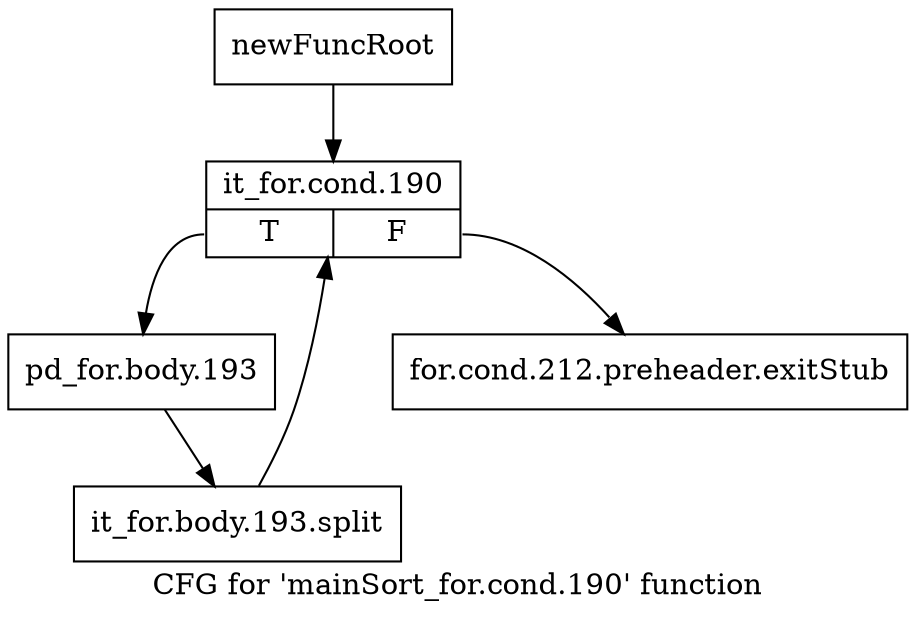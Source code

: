 digraph "CFG for 'mainSort_for.cond.190' function" {
	label="CFG for 'mainSort_for.cond.190' function";

	Node0x17e2a70 [shape=record,label="{newFuncRoot}"];
	Node0x17e2a70 -> Node0x17e2b10;
	Node0x17e2ac0 [shape=record,label="{for.cond.212.preheader.exitStub}"];
	Node0x17e2b10 [shape=record,label="{it_for.cond.190|{<s0>T|<s1>F}}"];
	Node0x17e2b10:s0 -> Node0x17e2b60;
	Node0x17e2b10:s1 -> Node0x17e2ac0;
	Node0x17e2b60 [shape=record,label="{pd_for.body.193}"];
	Node0x17e2b60 -> Node0x1a3a910;
	Node0x1a3a910 [shape=record,label="{it_for.body.193.split}"];
	Node0x1a3a910 -> Node0x17e2b10;
}
